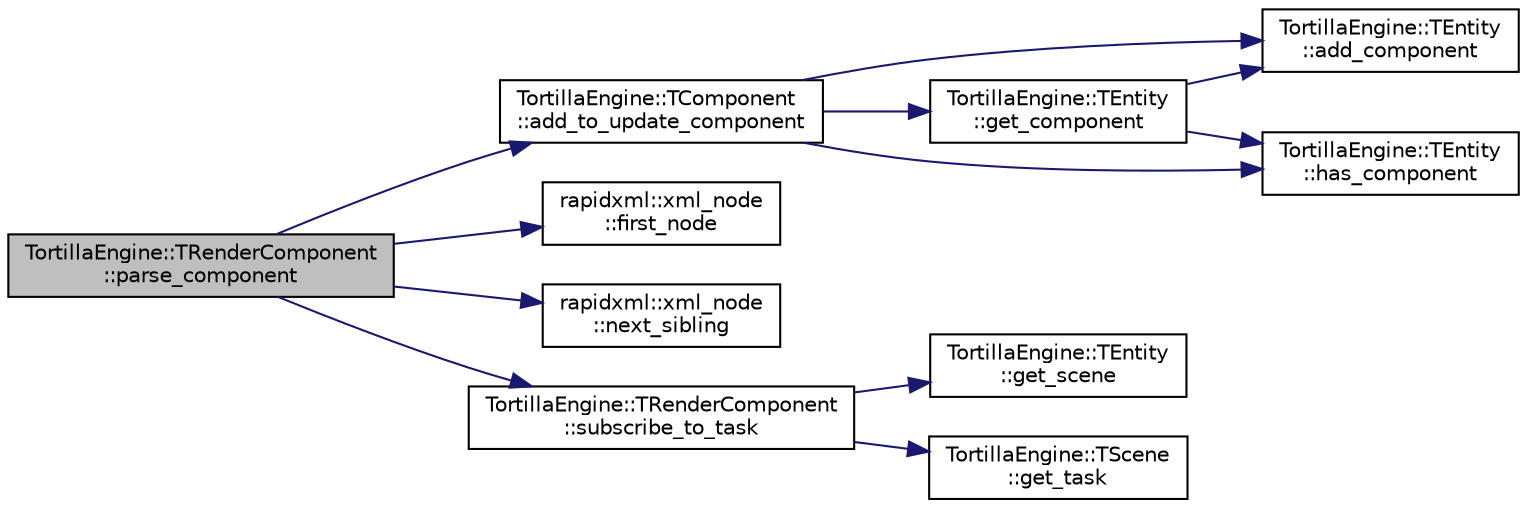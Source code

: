 digraph "TortillaEngine::TRenderComponent::parse_component"
{
 // LATEX_PDF_SIZE
  edge [fontname="Helvetica",fontsize="10",labelfontname="Helvetica",labelfontsize="10"];
  node [fontname="Helvetica",fontsize="10",shape=record];
  rankdir="LR";
  Node1 [label="TortillaEngine::TRenderComponent\l::parse_component",height=0.2,width=0.4,color="black", fillcolor="grey75", style="filled", fontcolor="black",tooltip="Loads the component data from a xml node."];
  Node1 -> Node2 [color="midnightblue",fontsize="10",style="solid",fontname="Helvetica"];
  Node2 [label="TortillaEngine::TComponent\l::add_to_update_component",height=0.2,width=0.4,color="black", fillcolor="white", style="filled",URL="$class_tortilla_engine_1_1_t_component.html#abffd85363c4df85d840b51325dc04e28",tooltip="Adds this component to the update component of the entity. If no update component is added,..."];
  Node2 -> Node3 [color="midnightblue",fontsize="10",style="solid",fontname="Helvetica"];
  Node3 [label="TortillaEngine::TEntity\l::add_component",height=0.2,width=0.4,color="black", fillcolor="white", style="filled",URL="$class_tortilla_engine_1_1_t_entity.html#a7c761a79af1e3dfb48f4c054f69a5542",tooltip="Adds a component to this entity."];
  Node2 -> Node4 [color="midnightblue",fontsize="10",style="solid",fontname="Helvetica"];
  Node4 [label="TortillaEngine::TEntity\l::get_component",height=0.2,width=0.4,color="black", fillcolor="white", style="filled",URL="$class_tortilla_engine_1_1_t_entity.html#a86a0831b5fb108bfa8a2936943c0f93a",tooltip="Gets a reference to a component attached to this entity of the given type. If the component doesn't e..."];
  Node4 -> Node3 [color="midnightblue",fontsize="10",style="solid",fontname="Helvetica"];
  Node4 -> Node5 [color="midnightblue",fontsize="10",style="solid",fontname="Helvetica"];
  Node5 [label="TortillaEngine::TEntity\l::has_component",height=0.2,width=0.4,color="black", fillcolor="white", style="filled",URL="$class_tortilla_engine_1_1_t_entity.html#ab9914334d7b99fedf450d7fd684261d6",tooltip="Check if the entity has an attached component of the given type."];
  Node2 -> Node5 [color="midnightblue",fontsize="10",style="solid",fontname="Helvetica"];
  Node1 -> Node6 [color="midnightblue",fontsize="10",style="solid",fontname="Helvetica"];
  Node6 [label="rapidxml::xml_node\l::first_node",height=0.2,width=0.4,color="black", fillcolor="white", style="filled",URL="$classrapidxml_1_1xml__node.html#acdf3691224d683f50692616a92a75d3f",tooltip=" "];
  Node1 -> Node7 [color="midnightblue",fontsize="10",style="solid",fontname="Helvetica"];
  Node7 [label="rapidxml::xml_node\l::next_sibling",height=0.2,width=0.4,color="black", fillcolor="white", style="filled",URL="$classrapidxml_1_1xml__node.html#ad36aa4445ced578f93c3e06770cb3ef9",tooltip=" "];
  Node1 -> Node8 [color="midnightblue",fontsize="10",style="solid",fontname="Helvetica"];
  Node8 [label="TortillaEngine::TRenderComponent\l::subscribe_to_task",height=0.2,width=0.4,color="black", fillcolor="white", style="filled",URL="$class_tortilla_engine_1_1_t_render_component.html#ac8a8b37453ebc06e6ca5b6fd1961919c",tooltip="Subscribes to the render task."];
  Node8 -> Node9 [color="midnightblue",fontsize="10",style="solid",fontname="Helvetica"];
  Node9 [label="TortillaEngine::TEntity\l::get_scene",height=0.2,width=0.4,color="black", fillcolor="white", style="filled",URL="$class_tortilla_engine_1_1_t_entity.html#ab11af6a82768c3edc50d982342385dba",tooltip="Gets a reference of the scene this entity belongs to."];
  Node8 -> Node10 [color="midnightblue",fontsize="10",style="solid",fontname="Helvetica"];
  Node10 [label="TortillaEngine::TScene\l::get_task",height=0.2,width=0.4,color="black", fillcolor="white", style="filled",URL="$class_tortilla_engine_1_1_t_scene.html#a5b7889e610fd3203068d9782f805b306",tooltip="Gets a task by his type."];
}

